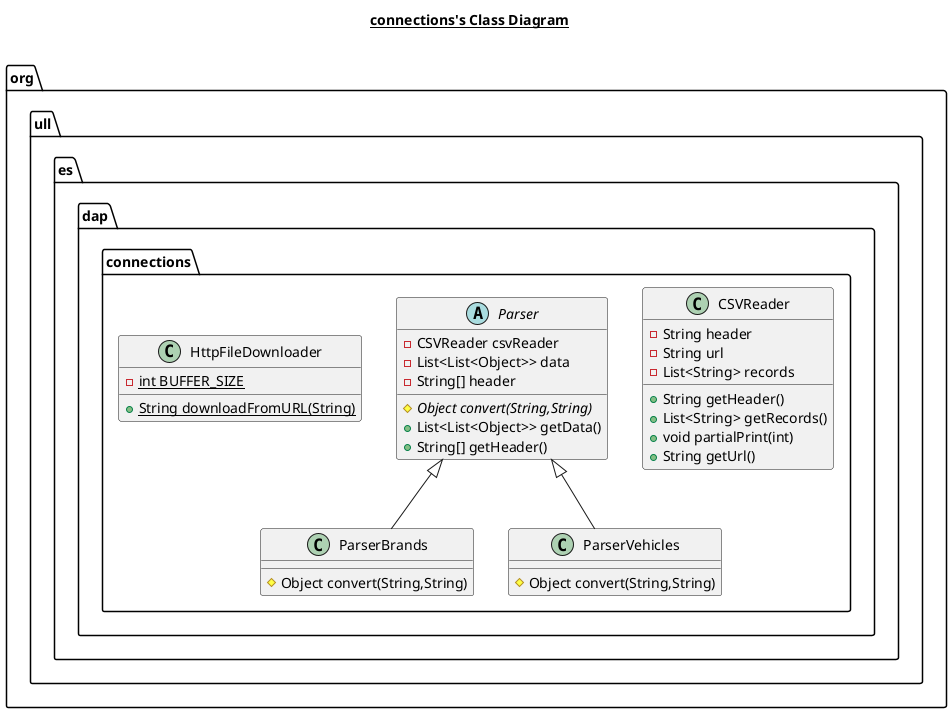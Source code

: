 @startuml
title __connections's Class Diagram__\n

class org.ull.es.dap.connections.ParserBrands {
# Object convert(String,String)
}
class org.ull.es.dap.connections.ParserVehicles {
# Object convert(String,String)
}
class org.ull.es.dap.connections.CSVReader {
- String header
- String url
- List<String> records
+ String getHeader()
+ List<String> getRecords()
+ void partialPrint(int)
+ String getUrl()
}
abstract class org.ull.es.dap.connections.Parser {
- CSVReader csvReader
- List<List<Object>> data
- String[] header
# {abstract}Object convert(String,String)
+ List<List<Object>> getData()
+ String[] getHeader()
}
class org.ull.es.dap.connections.HttpFileDownloader {
- {static} int BUFFER_SIZE
+ {static} String downloadFromURL(String)
}


org.ull.es.dap.connections.Parser <|-- org.ull.es.dap.connections.ParserBrands
org.ull.es.dap.connections.Parser <|-- org.ull.es.dap.connections.ParserVehicles
@enduml